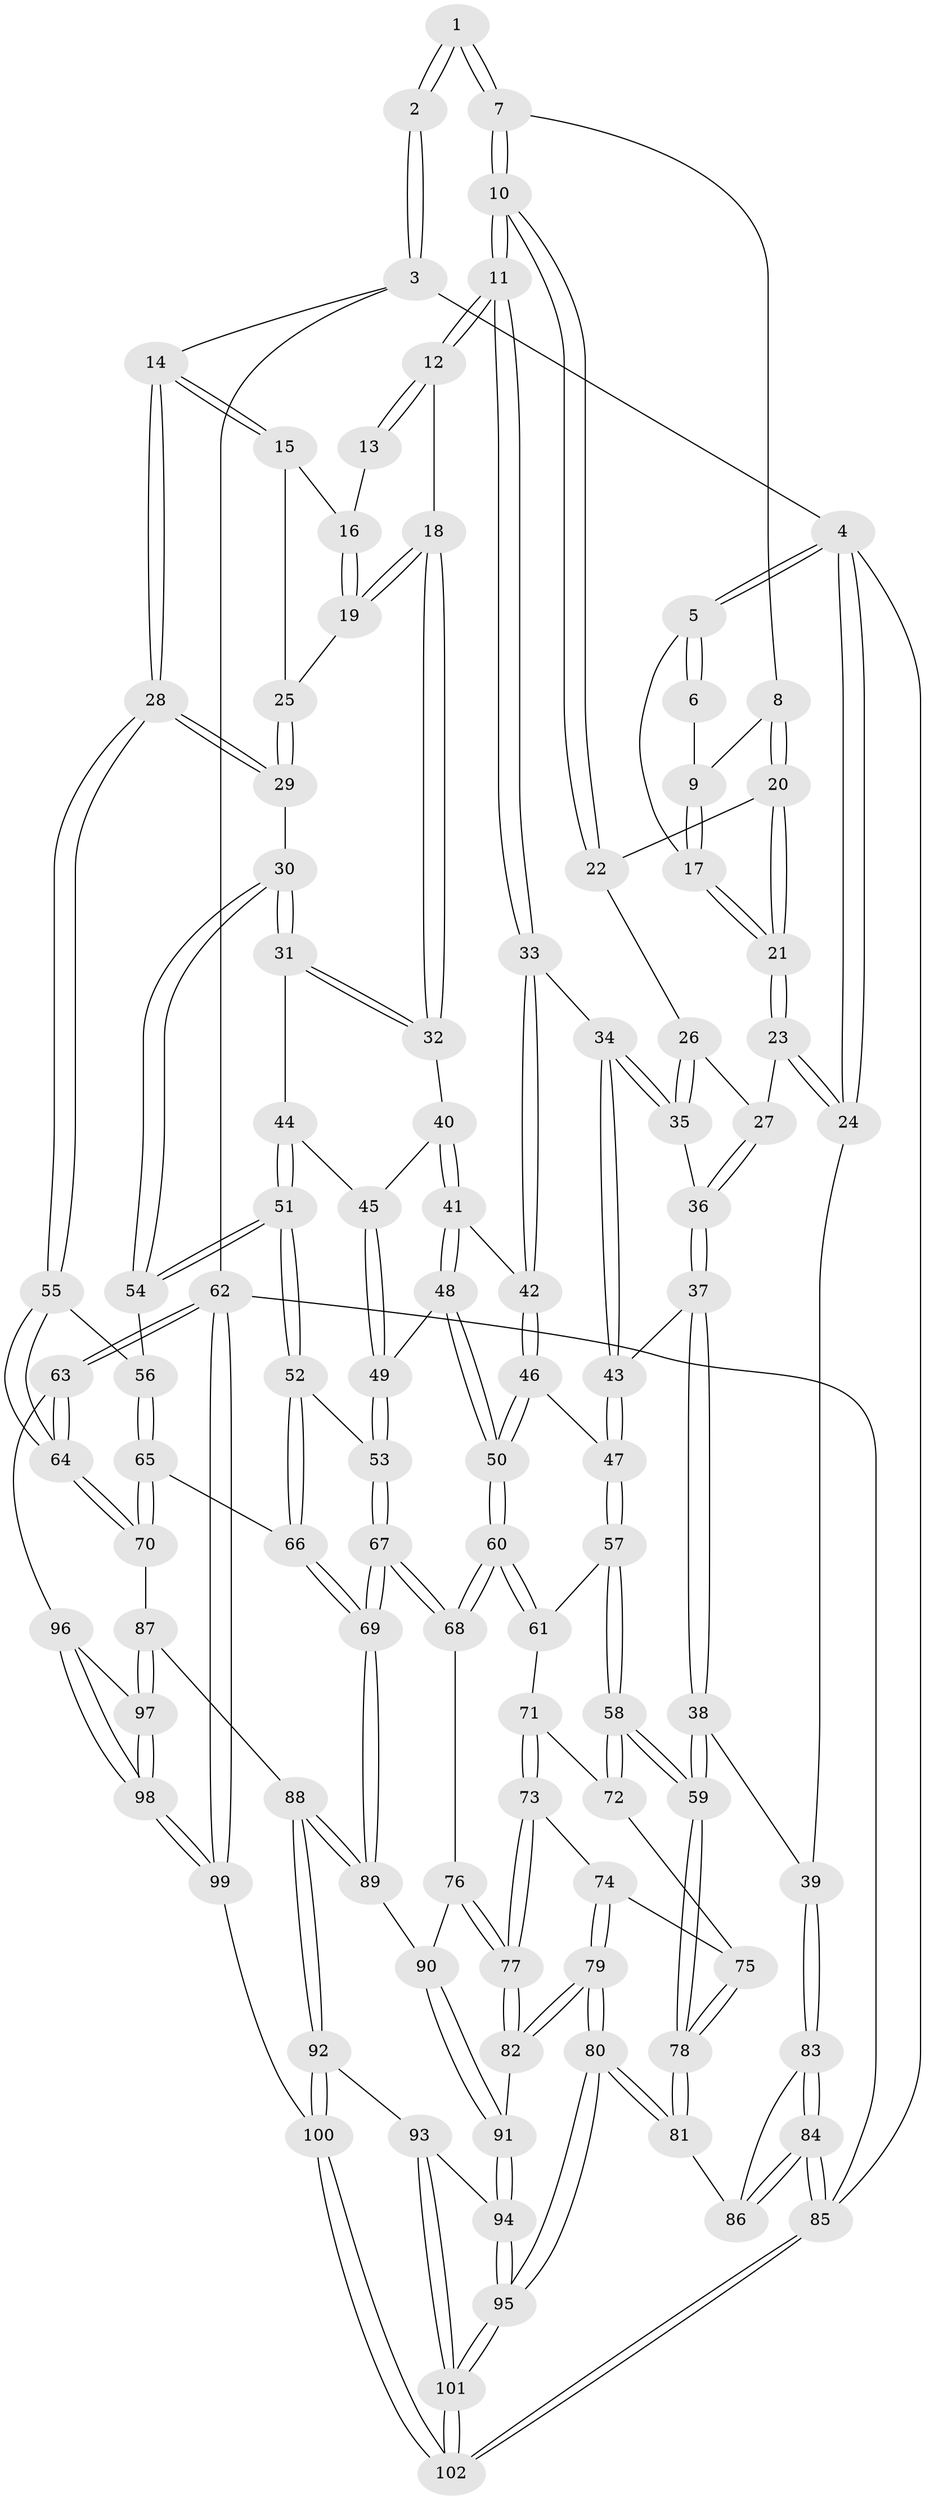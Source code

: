 // coarse degree distribution, {4: 0.4166666666666667, 7: 0.016666666666666666, 5: 0.3333333333333333, 3: 0.18333333333333332, 6: 0.05}
// Generated by graph-tools (version 1.1) at 2025/24/03/03/25 07:24:39]
// undirected, 102 vertices, 252 edges
graph export_dot {
graph [start="1"]
  node [color=gray90,style=filled];
  1 [pos="+0.6361563004017668+0"];
  2 [pos="+1+0"];
  3 [pos="+1+0"];
  4 [pos="+0+0"];
  5 [pos="+0+0"];
  6 [pos="+0.3906612272579579+0"];
  7 [pos="+0.6263345715517042+0"];
  8 [pos="+0.4170366679147672+0.05638000574220268"];
  9 [pos="+0.3984911123360009+0.021413658924148912"];
  10 [pos="+0.6269967712664902+0.15486528435649405"];
  11 [pos="+0.6454255700095834+0.17660348710737322"];
  12 [pos="+0.6893710303478787+0.17832762531115848"];
  13 [pos="+0.8949331129958784+0"];
  14 [pos="+1+0.08066504812635525"];
  15 [pos="+0.9213923534118619+0.16435037642542605"];
  16 [pos="+0.8867427288654833+0.0006818669838912749"];
  17 [pos="+0.21623079645418242+0.09056822995223923"];
  18 [pos="+0.7787911576003599+0.20422905273412797"];
  19 [pos="+0.8231844417746459+0.19535682542828767"];
  20 [pos="+0.4303268284521861+0.09476323193082879"];
  21 [pos="+0.22155920643359853+0.15571386453135713"];
  22 [pos="+0.4852817862855682+0.14972687913204663"];
  23 [pos="+0.21653188623572348+0.18223299300526502"];
  24 [pos="+0+0.39802474452488057"];
  25 [pos="+0.8516368065774349+0.19824829811549347"];
  26 [pos="+0.4061531802460722+0.22817074829776743"];
  27 [pos="+0.28635641824923447+0.21968686487942657"];
  28 [pos="+1+0.3434188967683458"];
  29 [pos="+0.9908143391455305+0.3564924114167456"];
  30 [pos="+0.9103471382898174+0.39691968561595137"];
  31 [pos="+0.9048676940767825+0.3968907471553231"];
  32 [pos="+0.8223803139001634+0.35846955484562826"];
  33 [pos="+0.6262496683861781+0.25868966048026504"];
  34 [pos="+0.4503119905594246+0.34899252743288506"];
  35 [pos="+0.42330363019448725+0.3082613088230713"];
  36 [pos="+0.3215072439275436+0.32896383068455604"];
  37 [pos="+0.3112863999103412+0.3680369753446057"];
  38 [pos="+0.10051832351723355+0.5161740838233937"];
  39 [pos="+0+0.4623843056422501"];
  40 [pos="+0.8089762967534049+0.36599542378371996"];
  41 [pos="+0.6494856638756568+0.37591192301006254"];
  42 [pos="+0.6446962349435608+0.36582298985583506"];
  43 [pos="+0.44116557524635325+0.40999589167096623"];
  44 [pos="+0.8459047436290608+0.4545027506096708"];
  45 [pos="+0.7709236145590839+0.4407232927276697"];
  46 [pos="+0.46760604279582546+0.42400969872258903"];
  47 [pos="+0.4427868794390616+0.4165772630054809"];
  48 [pos="+0.6621980390509763+0.49142240745667276"];
  49 [pos="+0.7014742533039552+0.49637756188384025"];
  50 [pos="+0.61682632565805+0.539905932415101"];
  51 [pos="+0.807269176932268+0.5362716345257964"];
  52 [pos="+0.7968798501674019+0.543378827821287"];
  53 [pos="+0.7927916672529597+0.5431529798423016"];
  54 [pos="+0.9175979812657281+0.5266672466501048"];
  55 [pos="+1+0.37641499673431533"];
  56 [pos="+0.931472413963722+0.5420886665514133"];
  57 [pos="+0.39771918405578693+0.4950852454506373"];
  58 [pos="+0.22502426388454808+0.5681653555146745"];
  59 [pos="+0.18161585943342975+0.5770673707003565"];
  60 [pos="+0.5987466308719552+0.5861385031733111"];
  61 [pos="+0.5164967544992767+0.6043274123003386"];
  62 [pos="+1+1"];
  63 [pos="+1+0.8125470573161884"];
  64 [pos="+1+0.723492039842989"];
  65 [pos="+0.9526783600367107+0.6650791640555511"];
  66 [pos="+0.8721266405033274+0.6516959807771079"];
  67 [pos="+0.708166330267647+0.7347563036138858"];
  68 [pos="+0.6223037689742541+0.6289656387117183"];
  69 [pos="+0.7081870774758411+0.7348001951853467"];
  70 [pos="+0.9665937929307391+0.676174231259613"];
  71 [pos="+0.4974073236777245+0.6243937847206112"];
  72 [pos="+0.4233362953532707+0.630955941078755"];
  73 [pos="+0.49377308534141995+0.6377032770754715"];
  74 [pos="+0.41976742520594834+0.7275522461195483"];
  75 [pos="+0.3912317135354792+0.7021820849197892"];
  76 [pos="+0.5273403170530748+0.7510181746019757"];
  77 [pos="+0.5111881486922594+0.7555251982704974"];
  78 [pos="+0.20453409441419576+0.640369111847465"];
  79 [pos="+0.43495539649832804+0.8029552608273868"];
  80 [pos="+0.3272376713635509+0.9180879423371215"];
  81 [pos="+0.22643142738705455+0.8028991507292397"];
  82 [pos="+0.4816112791017946+0.792414162405133"];
  83 [pos="+0+0.6469798375041899"];
  84 [pos="+0+1"];
  85 [pos="+0+1"];
  86 [pos="+0.13770085033551707+0.8413624321076176"];
  87 [pos="+0.8645935138217813+0.8212227689707405"];
  88 [pos="+0.7258581454386691+0.7960917963766756"];
  89 [pos="+0.7081743482324189+0.7377996531631968"];
  90 [pos="+0.6016132675710663+0.7644864007915676"];
  91 [pos="+0.5443450863185257+0.833360914172899"];
  92 [pos="+0.6730848598229974+0.9307517002407786"];
  93 [pos="+0.6218336749567606+0.9132568282393865"];
  94 [pos="+0.5891788273933489+0.8990306572429048"];
  95 [pos="+0.33265563558281+0.9476890783126347"];
  96 [pos="+1+0.8642473808183314"];
  97 [pos="+0.8967353653510746+0.8695338787810694"];
  98 [pos="+0.860411446586818+1"];
  99 [pos="+0.8107992248889944+1"];
  100 [pos="+0.7448716087854116+1"];
  101 [pos="+0.3230507765423621+1"];
  102 [pos="+0.30499497795645064+1"];
  1 -- 2;
  1 -- 2;
  1 -- 7;
  1 -- 7;
  2 -- 3;
  2 -- 3;
  3 -- 4;
  3 -- 14;
  3 -- 62;
  4 -- 5;
  4 -- 5;
  4 -- 24;
  4 -- 24;
  4 -- 85;
  5 -- 6;
  5 -- 6;
  5 -- 17;
  6 -- 9;
  7 -- 8;
  7 -- 10;
  7 -- 10;
  8 -- 9;
  8 -- 20;
  8 -- 20;
  9 -- 17;
  9 -- 17;
  10 -- 11;
  10 -- 11;
  10 -- 22;
  10 -- 22;
  11 -- 12;
  11 -- 12;
  11 -- 33;
  11 -- 33;
  12 -- 13;
  12 -- 13;
  12 -- 18;
  13 -- 16;
  14 -- 15;
  14 -- 15;
  14 -- 28;
  14 -- 28;
  15 -- 16;
  15 -- 25;
  16 -- 19;
  16 -- 19;
  17 -- 21;
  17 -- 21;
  18 -- 19;
  18 -- 19;
  18 -- 32;
  18 -- 32;
  19 -- 25;
  20 -- 21;
  20 -- 21;
  20 -- 22;
  21 -- 23;
  21 -- 23;
  22 -- 26;
  23 -- 24;
  23 -- 24;
  23 -- 27;
  24 -- 39;
  25 -- 29;
  25 -- 29;
  26 -- 27;
  26 -- 35;
  26 -- 35;
  27 -- 36;
  27 -- 36;
  28 -- 29;
  28 -- 29;
  28 -- 55;
  28 -- 55;
  29 -- 30;
  30 -- 31;
  30 -- 31;
  30 -- 54;
  30 -- 54;
  31 -- 32;
  31 -- 32;
  31 -- 44;
  32 -- 40;
  33 -- 34;
  33 -- 42;
  33 -- 42;
  34 -- 35;
  34 -- 35;
  34 -- 43;
  34 -- 43;
  35 -- 36;
  36 -- 37;
  36 -- 37;
  37 -- 38;
  37 -- 38;
  37 -- 43;
  38 -- 39;
  38 -- 59;
  38 -- 59;
  39 -- 83;
  39 -- 83;
  40 -- 41;
  40 -- 41;
  40 -- 45;
  41 -- 42;
  41 -- 48;
  41 -- 48;
  42 -- 46;
  42 -- 46;
  43 -- 47;
  43 -- 47;
  44 -- 45;
  44 -- 51;
  44 -- 51;
  45 -- 49;
  45 -- 49;
  46 -- 47;
  46 -- 50;
  46 -- 50;
  47 -- 57;
  47 -- 57;
  48 -- 49;
  48 -- 50;
  48 -- 50;
  49 -- 53;
  49 -- 53;
  50 -- 60;
  50 -- 60;
  51 -- 52;
  51 -- 52;
  51 -- 54;
  51 -- 54;
  52 -- 53;
  52 -- 66;
  52 -- 66;
  53 -- 67;
  53 -- 67;
  54 -- 56;
  55 -- 56;
  55 -- 64;
  55 -- 64;
  56 -- 65;
  56 -- 65;
  57 -- 58;
  57 -- 58;
  57 -- 61;
  58 -- 59;
  58 -- 59;
  58 -- 72;
  58 -- 72;
  59 -- 78;
  59 -- 78;
  60 -- 61;
  60 -- 61;
  60 -- 68;
  60 -- 68;
  61 -- 71;
  62 -- 63;
  62 -- 63;
  62 -- 99;
  62 -- 99;
  62 -- 85;
  63 -- 64;
  63 -- 64;
  63 -- 96;
  64 -- 70;
  64 -- 70;
  65 -- 66;
  65 -- 70;
  65 -- 70;
  66 -- 69;
  66 -- 69;
  67 -- 68;
  67 -- 68;
  67 -- 69;
  67 -- 69;
  68 -- 76;
  69 -- 89;
  69 -- 89;
  70 -- 87;
  71 -- 72;
  71 -- 73;
  71 -- 73;
  72 -- 75;
  73 -- 74;
  73 -- 77;
  73 -- 77;
  74 -- 75;
  74 -- 79;
  74 -- 79;
  75 -- 78;
  75 -- 78;
  76 -- 77;
  76 -- 77;
  76 -- 90;
  77 -- 82;
  77 -- 82;
  78 -- 81;
  78 -- 81;
  79 -- 80;
  79 -- 80;
  79 -- 82;
  79 -- 82;
  80 -- 81;
  80 -- 81;
  80 -- 95;
  80 -- 95;
  81 -- 86;
  82 -- 91;
  83 -- 84;
  83 -- 84;
  83 -- 86;
  84 -- 85;
  84 -- 85;
  84 -- 86;
  84 -- 86;
  85 -- 102;
  85 -- 102;
  87 -- 88;
  87 -- 97;
  87 -- 97;
  88 -- 89;
  88 -- 89;
  88 -- 92;
  88 -- 92;
  89 -- 90;
  90 -- 91;
  90 -- 91;
  91 -- 94;
  91 -- 94;
  92 -- 93;
  92 -- 100;
  92 -- 100;
  93 -- 94;
  93 -- 101;
  93 -- 101;
  94 -- 95;
  94 -- 95;
  95 -- 101;
  95 -- 101;
  96 -- 97;
  96 -- 98;
  96 -- 98;
  97 -- 98;
  97 -- 98;
  98 -- 99;
  98 -- 99;
  99 -- 100;
  100 -- 102;
  100 -- 102;
  101 -- 102;
  101 -- 102;
}
